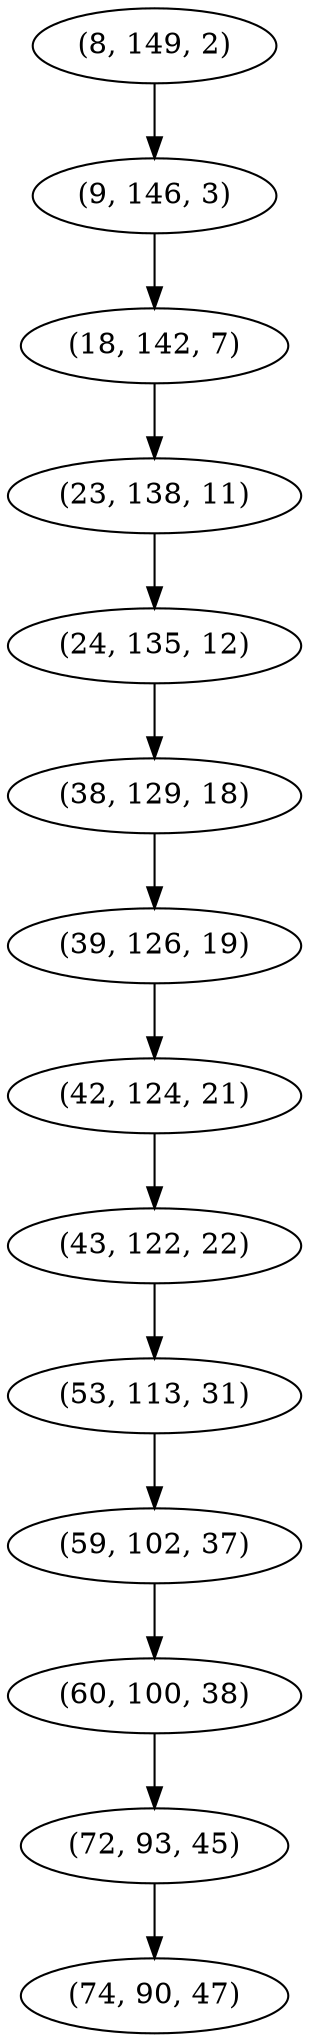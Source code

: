 digraph tree {
    "(8, 149, 2)";
    "(9, 146, 3)";
    "(18, 142, 7)";
    "(23, 138, 11)";
    "(24, 135, 12)";
    "(38, 129, 18)";
    "(39, 126, 19)";
    "(42, 124, 21)";
    "(43, 122, 22)";
    "(53, 113, 31)";
    "(59, 102, 37)";
    "(60, 100, 38)";
    "(72, 93, 45)";
    "(74, 90, 47)";
    "(8, 149, 2)" -> "(9, 146, 3)";
    "(9, 146, 3)" -> "(18, 142, 7)";
    "(18, 142, 7)" -> "(23, 138, 11)";
    "(23, 138, 11)" -> "(24, 135, 12)";
    "(24, 135, 12)" -> "(38, 129, 18)";
    "(38, 129, 18)" -> "(39, 126, 19)";
    "(39, 126, 19)" -> "(42, 124, 21)";
    "(42, 124, 21)" -> "(43, 122, 22)";
    "(43, 122, 22)" -> "(53, 113, 31)";
    "(53, 113, 31)" -> "(59, 102, 37)";
    "(59, 102, 37)" -> "(60, 100, 38)";
    "(60, 100, 38)" -> "(72, 93, 45)";
    "(72, 93, 45)" -> "(74, 90, 47)";
}
